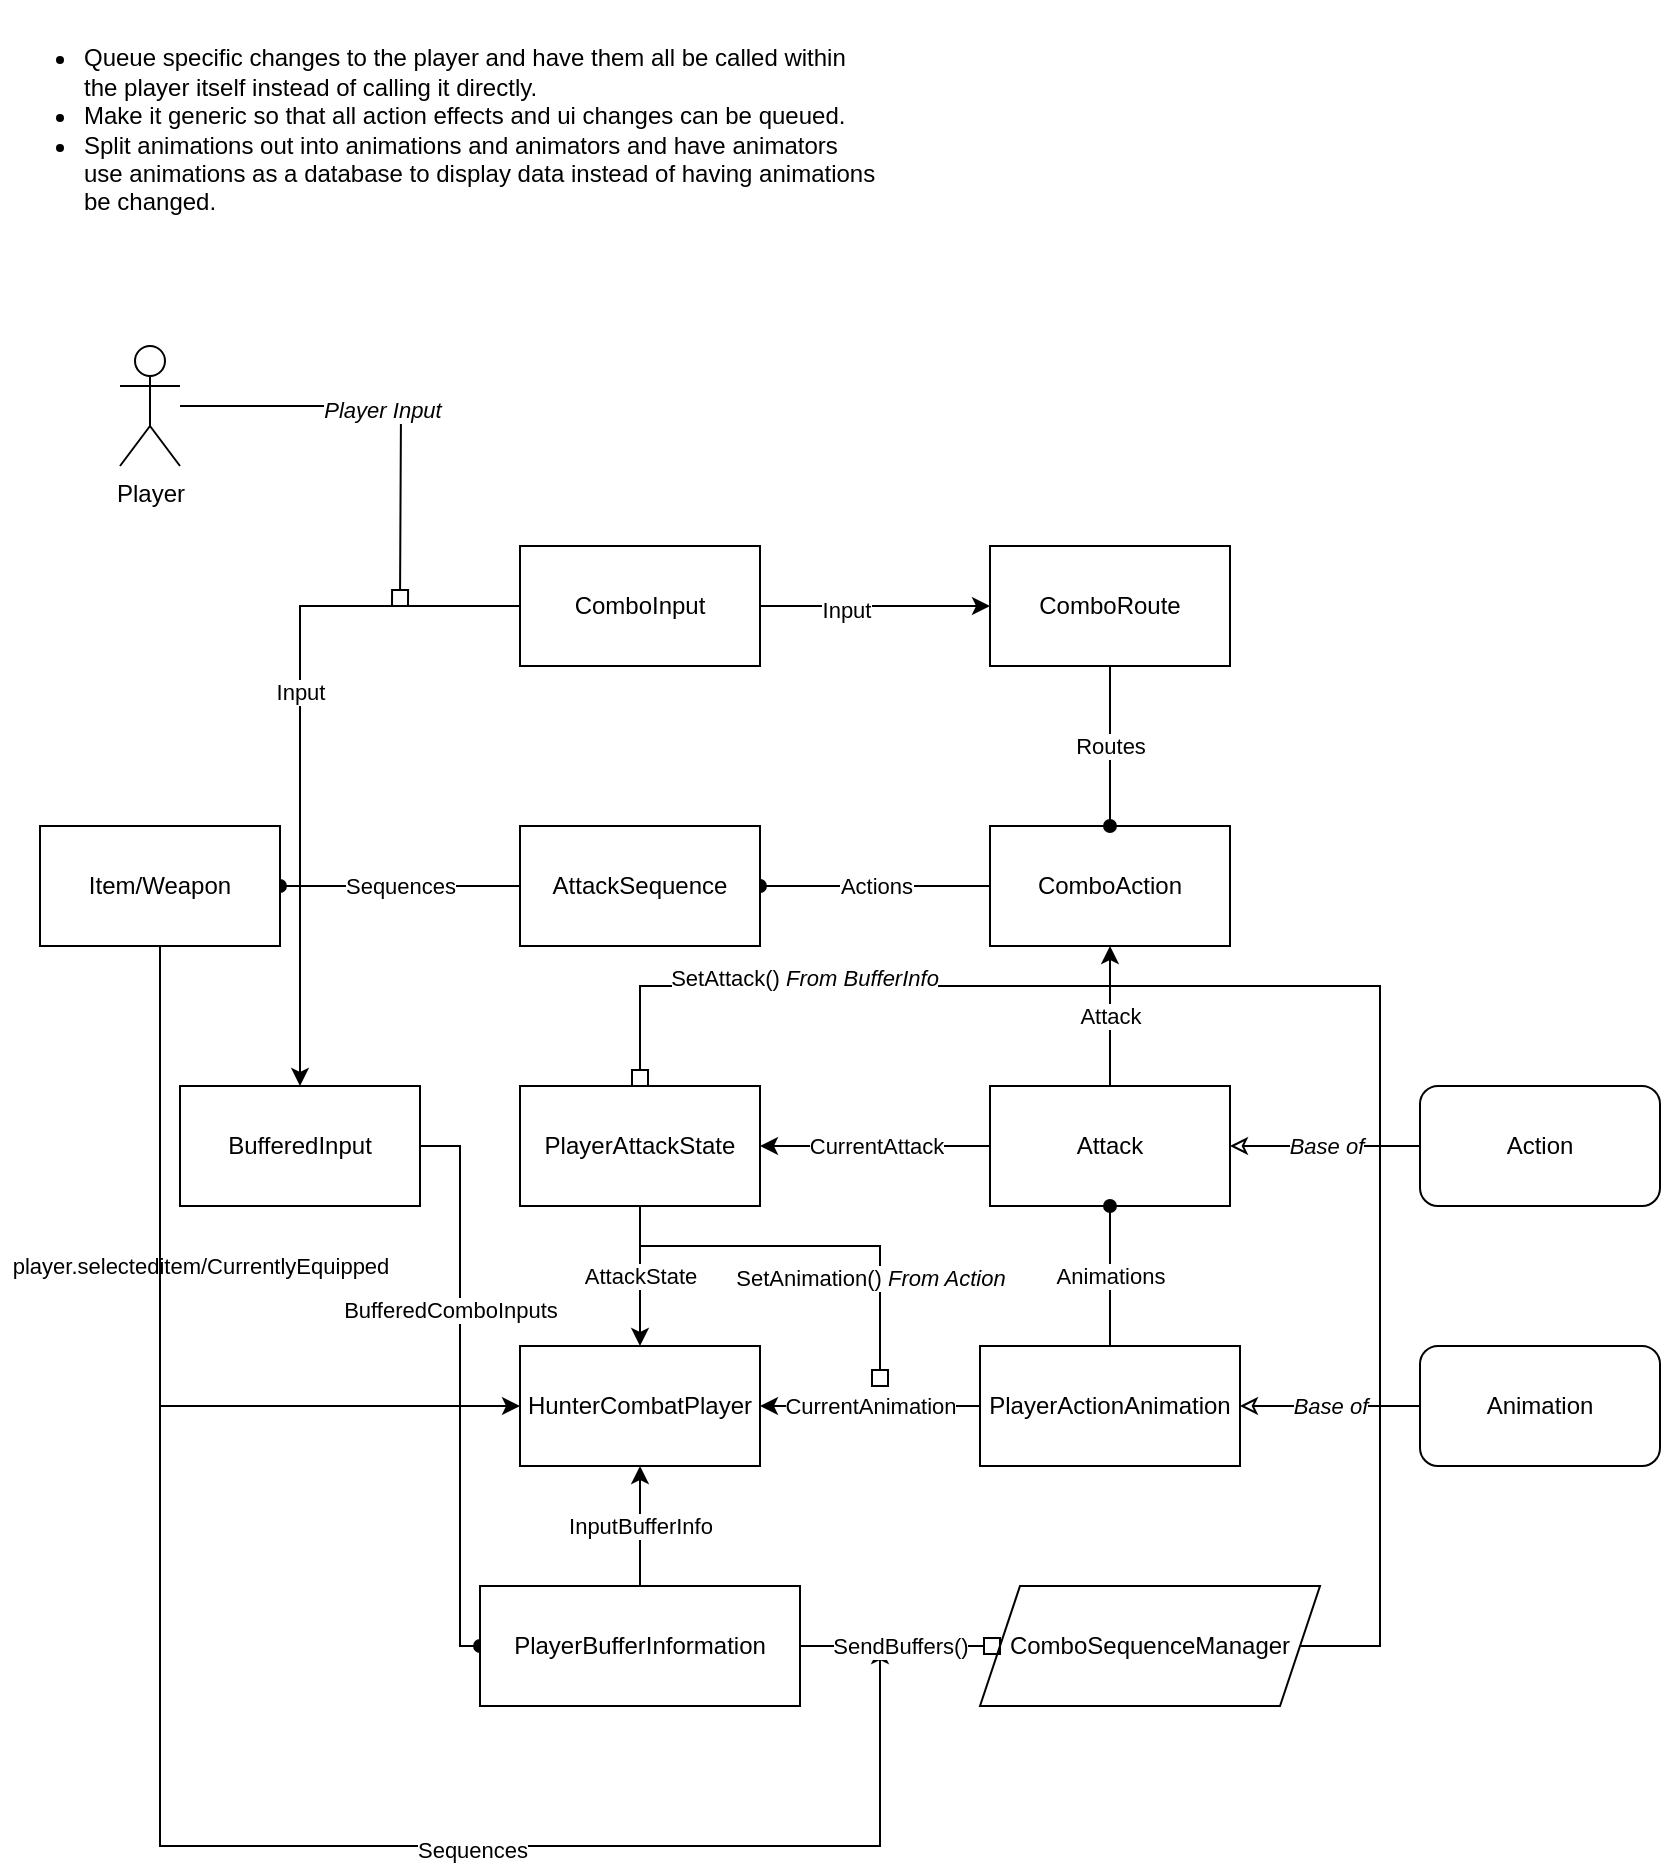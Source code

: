 <mxfile version="14.1.8" type="device"><diagram id="R2lEEEUBdFMjLlhIrx00" name="Page-1"><mxGraphModel dx="1002" dy="743" grid="1" gridSize="10" guides="1" tooltips="1" connect="1" arrows="1" fold="1" page="1" pageScale="1" pageWidth="850" pageHeight="1100" math="0" shadow="0" extFonts="Permanent Marker^https://fonts.googleapis.com/css?family=Permanent+Marker"><root><mxCell id="0"/><mxCell id="1" parent="0"/><mxCell id="yECmY6yoAyD4uesoI0zX-11" value="CurrentAnimation" style="edgeStyle=orthogonalEdgeStyle;rounded=0;orthogonalLoop=1;jettySize=auto;html=1;entryX=0;entryY=0.5;entryDx=0;entryDy=0;endArrow=none;endFill=0;startArrow=classic;startFill=1;" parent="1" source="yECmY6yoAyD4uesoI0zX-1" target="yECmY6yoAyD4uesoI0zX-4" edge="1"><mxGeometry relative="1" as="geometry"/></mxCell><mxCell id="yECmY6yoAyD4uesoI0zX-13" value="AttackState" style="edgeStyle=orthogonalEdgeStyle;rounded=0;orthogonalLoop=1;jettySize=auto;html=1;entryX=0.5;entryY=1;entryDx=0;entryDy=0;startArrow=classic;startFill=1;endArrow=none;endFill=0;" parent="1" source="yECmY6yoAyD4uesoI0zX-1" target="yECmY6yoAyD4uesoI0zX-9" edge="1"><mxGeometry relative="1" as="geometry"/></mxCell><mxCell id="yECmY6yoAyD4uesoI0zX-1" value="HunterCombatPlayer" style="rounded=0;whiteSpace=wrap;html=1;" parent="1" vertex="1"><mxGeometry x="260" y="673" width="120" height="60" as="geometry"/></mxCell><mxCell id="yECmY6yoAyD4uesoI0zX-20" value="Attack" style="edgeStyle=orthogonalEdgeStyle;rounded=0;orthogonalLoop=1;jettySize=auto;html=1;entryX=0.5;entryY=1;entryDx=0;entryDy=0;startArrow=none;startFill=0;endArrow=classic;endFill=1;" parent="1" source="yECmY6yoAyD4uesoI0zX-2" target="yECmY6yoAyD4uesoI0zX-6" edge="1"><mxGeometry relative="1" as="geometry"/></mxCell><mxCell id="irDvKWuwar_kOG9QiFZ4-3" value="CurrentAttack" style="edgeStyle=orthogonalEdgeStyle;rounded=0;orthogonalLoop=1;jettySize=auto;html=1;entryX=1;entryY=0.5;entryDx=0;entryDy=0;" edge="1" parent="1" source="yECmY6yoAyD4uesoI0zX-2" target="yECmY6yoAyD4uesoI0zX-9"><mxGeometry relative="1" as="geometry"/></mxCell><mxCell id="yECmY6yoAyD4uesoI0zX-2" value="Attack" style="rounded=0;whiteSpace=wrap;html=1;" parent="1" vertex="1"><mxGeometry x="495" y="543" width="120" height="60" as="geometry"/></mxCell><mxCell id="yECmY6yoAyD4uesoI0zX-17" value="Base of" style="edgeStyle=orthogonalEdgeStyle;rounded=0;orthogonalLoop=1;jettySize=auto;html=1;startArrow=none;startFill=0;endArrow=classic;endFill=0;fontStyle=2" parent="1" source="yECmY6yoAyD4uesoI0zX-3" target="yECmY6yoAyD4uesoI0zX-2" edge="1"><mxGeometry relative="1" as="geometry"/></mxCell><mxCell id="yECmY6yoAyD4uesoI0zX-3" value="Action" style="rounded=1;whiteSpace=wrap;html=1;" parent="1" vertex="1"><mxGeometry x="710" y="543" width="120" height="60" as="geometry"/></mxCell><mxCell id="yECmY6yoAyD4uesoI0zX-18" value="&lt;i&gt;Base of&lt;/i&gt;" style="edgeStyle=orthogonalEdgeStyle;rounded=0;orthogonalLoop=1;jettySize=auto;html=1;startArrow=classic;startFill=0;endArrow=none;endFill=0;" parent="1" source="yECmY6yoAyD4uesoI0zX-4" target="yECmY6yoAyD4uesoI0zX-5" edge="1"><mxGeometry relative="1" as="geometry"/></mxCell><mxCell id="yECmY6yoAyD4uesoI0zX-24" value="Animations" style="edgeStyle=orthogonalEdgeStyle;rounded=0;orthogonalLoop=1;jettySize=auto;html=1;entryX=0.5;entryY=1;entryDx=0;entryDy=0;startArrow=none;startFill=0;endArrow=oval;endFill=1;" parent="1" source="yECmY6yoAyD4uesoI0zX-4" target="yECmY6yoAyD4uesoI0zX-2" edge="1"><mxGeometry relative="1" as="geometry"/></mxCell><mxCell id="yECmY6yoAyD4uesoI0zX-4" value="PlayerActionAnimation" style="rounded=0;whiteSpace=wrap;html=1;" parent="1" vertex="1"><mxGeometry x="490" y="673" width="130" height="60" as="geometry"/></mxCell><mxCell id="yECmY6yoAyD4uesoI0zX-5" value="Animation" style="rounded=1;whiteSpace=wrap;html=1;" parent="1" vertex="1"><mxGeometry x="710" y="673" width="120" height="60" as="geometry"/></mxCell><mxCell id="yECmY6yoAyD4uesoI0zX-23" value="Actions" style="edgeStyle=orthogonalEdgeStyle;rounded=0;orthogonalLoop=1;jettySize=auto;html=1;entryX=1;entryY=0.5;entryDx=0;entryDy=0;startArrow=none;startFill=0;endArrow=oval;endFill=1;" parent="1" source="yECmY6yoAyD4uesoI0zX-6" target="yECmY6yoAyD4uesoI0zX-7" edge="1"><mxGeometry relative="1" as="geometry"/></mxCell><mxCell id="yECmY6yoAyD4uesoI0zX-6" value="ComboAction" style="rounded=0;whiteSpace=wrap;html=1;" parent="1" vertex="1"><mxGeometry x="495" y="413" width="120" height="60" as="geometry"/></mxCell><mxCell id="yECmY6yoAyD4uesoI0zX-7" value="AttackSequence" style="rounded=0;whiteSpace=wrap;html=1;" parent="1" vertex="1"><mxGeometry x="260" y="413" width="120" height="60" as="geometry"/></mxCell><mxCell id="yECmY6yoAyD4uesoI0zX-14" value="Routes" style="edgeStyle=orthogonalEdgeStyle;rounded=0;orthogonalLoop=1;jettySize=auto;html=1;entryX=0.5;entryY=0;entryDx=0;entryDy=0;startArrow=none;startFill=0;endArrow=oval;endFill=1;" parent="1" source="yECmY6yoAyD4uesoI0zX-8" target="yECmY6yoAyD4uesoI0zX-6" edge="1"><mxGeometry relative="1" as="geometry"/></mxCell><mxCell id="irDvKWuwar_kOG9QiFZ4-11" style="edgeStyle=orthogonalEdgeStyle;rounded=0;orthogonalLoop=1;jettySize=auto;html=1;endArrow=none;endFill=0;entryX=1;entryY=0.5;entryDx=0;entryDy=0;startArrow=classic;startFill=1;" edge="1" parent="1" source="yECmY6yoAyD4uesoI0zX-8" target="irDvKWuwar_kOG9QiFZ4-9"><mxGeometry relative="1" as="geometry"><mxPoint x="190" y="323" as="targetPoint"/></mxGeometry></mxCell><mxCell id="irDvKWuwar_kOG9QiFZ4-12" value="Input" style="edgeLabel;html=1;align=center;verticalAlign=middle;resizable=0;points=[];" vertex="1" connectable="0" parent="irDvKWuwar_kOG9QiFZ4-11"><mxGeometry x="0.264" y="2" relative="1" as="geometry"><mxPoint as="offset"/></mxGeometry></mxCell><mxCell id="yECmY6yoAyD4uesoI0zX-8" value="ComboRoute" style="rounded=0;whiteSpace=wrap;html=1;" parent="1" vertex="1"><mxGeometry x="495" y="273" width="120" height="60" as="geometry"/></mxCell><mxCell id="irDvKWuwar_kOG9QiFZ4-6" style="edgeStyle=orthogonalEdgeStyle;rounded=0;orthogonalLoop=1;jettySize=auto;html=1;endArrow=box;endFill=0;" edge="1" parent="1" source="yECmY6yoAyD4uesoI0zX-9"><mxGeometry relative="1" as="geometry"><mxPoint x="440" y="693" as="targetPoint"/><Array as="points"><mxPoint x="320" y="623"/><mxPoint x="440" y="623"/></Array></mxGeometry></mxCell><mxCell id="irDvKWuwar_kOG9QiFZ4-8" value="SetAnimation() &lt;i&gt;From Action&lt;/i&gt;" style="edgeLabel;html=1;align=center;verticalAlign=middle;resizable=0;points=[];" vertex="1" connectable="0" parent="irDvKWuwar_kOG9QiFZ4-6"><mxGeometry x="0.486" y="-5" relative="1" as="geometry"><mxPoint as="offset"/></mxGeometry></mxCell><mxCell id="yECmY6yoAyD4uesoI0zX-9" value="PlayerAttackState" style="rounded=0;whiteSpace=wrap;html=1;" parent="1" vertex="1"><mxGeometry x="260" y="543" width="120" height="60" as="geometry"/></mxCell><mxCell id="yECmY6yoAyD4uesoI0zX-22" value="Sequences" style="edgeStyle=orthogonalEdgeStyle;rounded=0;orthogonalLoop=1;jettySize=auto;html=1;entryX=0;entryY=0.5;entryDx=0;entryDy=0;startArrow=oval;startFill=1;endArrow=none;endFill=0;" parent="1" source="yECmY6yoAyD4uesoI0zX-21" target="yECmY6yoAyD4uesoI0zX-7" edge="1"><mxGeometry relative="1" as="geometry"/></mxCell><mxCell id="irDvKWuwar_kOG9QiFZ4-1" style="edgeStyle=orthogonalEdgeStyle;rounded=0;orthogonalLoop=1;jettySize=auto;html=1;entryX=0;entryY=0.5;entryDx=0;entryDy=0;" edge="1" parent="1" source="yECmY6yoAyD4uesoI0zX-21" target="yECmY6yoAyD4uesoI0zX-1"><mxGeometry relative="1" as="geometry"><mxPoint x="80" y="703" as="targetPoint"/><Array as="points"><mxPoint x="80" y="703"/></Array></mxGeometry></mxCell><mxCell id="irDvKWuwar_kOG9QiFZ4-2" value="player.selecteditem/CurrentlyEquipped" style="edgeLabel;html=1;align=center;verticalAlign=middle;resizable=0;points=[];" vertex="1" connectable="0" parent="irDvKWuwar_kOG9QiFZ4-1"><mxGeometry x="-0.185" y="-1" relative="1" as="geometry"><mxPoint x="21" y="-7" as="offset"/></mxGeometry></mxCell><mxCell id="irDvKWuwar_kOG9QiFZ4-30" style="edgeStyle=orthogonalEdgeStyle;rounded=0;orthogonalLoop=1;jettySize=auto;html=1;startArrow=none;startFill=0;endArrow=classic;endFill=1;" edge="1" parent="1" source="yECmY6yoAyD4uesoI0zX-21"><mxGeometry relative="1" as="geometry"><mxPoint x="440" y="823" as="targetPoint"/><Array as="points"><mxPoint x="80" y="923"/><mxPoint x="440" y="923"/><mxPoint x="440" y="853"/></Array></mxGeometry></mxCell><mxCell id="irDvKWuwar_kOG9QiFZ4-31" value="Sequences" style="edgeLabel;html=1;align=center;verticalAlign=middle;resizable=0;points=[];" vertex="1" connectable="0" parent="irDvKWuwar_kOG9QiFZ4-30"><mxGeometry x="0.332" y="-2" relative="1" as="geometry"><mxPoint as="offset"/></mxGeometry></mxCell><mxCell id="yECmY6yoAyD4uesoI0zX-21" value="Item/Weapon" style="rounded=0;whiteSpace=wrap;html=1;" parent="1" vertex="1"><mxGeometry x="20" y="413" width="120" height="60" as="geometry"/></mxCell><mxCell id="yECmY6yoAyD4uesoI0zX-25" value="&lt;ul&gt;&lt;li&gt;Queue specific changes to the player and have them all be called within the player itself instead of calling it directly.&amp;nbsp;&lt;/li&gt;&lt;li&gt;Make it generic so that all action effects and ui changes can be queued.&lt;/li&gt;&lt;li&gt;Split animations out into animations and animators and have animators use animations as a database to display data instead of having animations be changed.&lt;/li&gt;&lt;/ul&gt;" style="text;html=1;strokeColor=none;fillColor=none;align=left;verticalAlign=middle;whiteSpace=wrap;rounded=0;" parent="1" vertex="1"><mxGeometry width="440" height="130" as="geometry"/></mxCell><mxCell id="irDvKWuwar_kOG9QiFZ4-18" style="edgeStyle=orthogonalEdgeStyle;rounded=0;orthogonalLoop=1;jettySize=auto;html=1;entryX=0;entryY=0.5;entryDx=0;entryDy=0;startArrow=none;startFill=0;endArrow=oval;endFill=1;exitX=1;exitY=0.5;exitDx=0;exitDy=0;" edge="1" parent="1" source="irDvKWuwar_kOG9QiFZ4-19" target="irDvKWuwar_kOG9QiFZ4-15"><mxGeometry relative="1" as="geometry"><Array as="points"><mxPoint x="230" y="573"/><mxPoint x="230" y="823"/></Array></mxGeometry></mxCell><mxCell id="irDvKWuwar_kOG9QiFZ4-20" value="BufferedComboInputs" style="edgeLabel;html=1;align=center;verticalAlign=middle;resizable=0;points=[];" vertex="1" connectable="0" parent="irDvKWuwar_kOG9QiFZ4-18"><mxGeometry x="-0.275" y="-5" relative="1" as="geometry"><mxPoint as="offset"/></mxGeometry></mxCell><mxCell id="irDvKWuwar_kOG9QiFZ4-21" style="edgeStyle=orthogonalEdgeStyle;rounded=0;orthogonalLoop=1;jettySize=auto;html=1;entryX=0.5;entryY=0;entryDx=0;entryDy=0;startArrow=none;startFill=0;endArrow=classic;endFill=1;" edge="1" parent="1" source="irDvKWuwar_kOG9QiFZ4-9" target="irDvKWuwar_kOG9QiFZ4-19"><mxGeometry relative="1" as="geometry"/></mxCell><mxCell id="irDvKWuwar_kOG9QiFZ4-22" value="Input" style="edgeLabel;html=1;align=center;verticalAlign=middle;resizable=0;points=[];" vertex="1" connectable="0" parent="irDvKWuwar_kOG9QiFZ4-21"><mxGeometry x="-0.134" relative="1" as="geometry"><mxPoint y="1" as="offset"/></mxGeometry></mxCell><mxCell id="irDvKWuwar_kOG9QiFZ4-9" value="ComboInput" style="rounded=0;whiteSpace=wrap;html=1;fontFamily=Helvetica;fontSize=12;fontColor=#000000;align=center;strokeColor=#000000;fillColor=#ffffff;" vertex="1" parent="1"><mxGeometry x="260" y="273" width="120" height="60" as="geometry"/></mxCell><mxCell id="irDvKWuwar_kOG9QiFZ4-24" style="edgeStyle=orthogonalEdgeStyle;rounded=0;orthogonalLoop=1;jettySize=auto;html=1;startArrow=none;startFill=0;endArrow=box;endFill=0;entryX=0.5;entryY=0;entryDx=0;entryDy=0;" edge="1" parent="1" source="irDvKWuwar_kOG9QiFZ4-14" target="yECmY6yoAyD4uesoI0zX-9"><mxGeometry relative="1" as="geometry"><mxPoint x="700" y="503" as="targetPoint"/><Array as="points"><mxPoint x="690" y="823"/><mxPoint x="690" y="493"/><mxPoint x="320" y="493"/></Array></mxGeometry></mxCell><mxCell id="irDvKWuwar_kOG9QiFZ4-25" value="SetAttack() &lt;i&gt;From BufferInfo&lt;/i&gt;" style="edgeLabel;html=1;align=center;verticalAlign=middle;resizable=0;points=[];" vertex="1" connectable="0" parent="irDvKWuwar_kOG9QiFZ4-24"><mxGeometry x="0.67" y="-4" relative="1" as="geometry"><mxPoint x="1" as="offset"/></mxGeometry></mxCell><mxCell id="irDvKWuwar_kOG9QiFZ4-14" value="ComboSequenceManager" style="shape=parallelogram;perimeter=parallelogramPerimeter;whiteSpace=wrap;html=1;fixedSize=1;" vertex="1" parent="1"><mxGeometry x="490" y="793" width="170" height="60" as="geometry"/></mxCell><mxCell id="irDvKWuwar_kOG9QiFZ4-16" value="InputBufferInfo" style="edgeStyle=orthogonalEdgeStyle;rounded=0;orthogonalLoop=1;jettySize=auto;html=1;entryX=0.5;entryY=1;entryDx=0;entryDy=0;startArrow=none;startFill=0;endArrow=classic;endFill=1;" edge="1" parent="1" source="irDvKWuwar_kOG9QiFZ4-15" target="yECmY6yoAyD4uesoI0zX-1"><mxGeometry relative="1" as="geometry"/></mxCell><mxCell id="irDvKWuwar_kOG9QiFZ4-23" value="SendBuffers()" style="edgeStyle=orthogonalEdgeStyle;rounded=0;orthogonalLoop=1;jettySize=auto;html=1;startArrow=none;startFill=0;endArrow=box;endFill=0;" edge="1" parent="1" source="irDvKWuwar_kOG9QiFZ4-15" target="irDvKWuwar_kOG9QiFZ4-14"><mxGeometry relative="1" as="geometry"/></mxCell><mxCell id="irDvKWuwar_kOG9QiFZ4-15" value="PlayerBufferInformation" style="rounded=0;whiteSpace=wrap;html=1;" vertex="1" parent="1"><mxGeometry x="240" y="793" width="160" height="60" as="geometry"/></mxCell><mxCell id="irDvKWuwar_kOG9QiFZ4-19" value="BufferedInput" style="rounded=0;whiteSpace=wrap;html=1;" vertex="1" parent="1"><mxGeometry x="90" y="543" width="120" height="60" as="geometry"/></mxCell><mxCell id="irDvKWuwar_kOG9QiFZ4-28" style="edgeStyle=orthogonalEdgeStyle;rounded=0;orthogonalLoop=1;jettySize=auto;html=1;startArrow=none;startFill=0;endArrow=box;endFill=0;" edge="1" parent="1" source="irDvKWuwar_kOG9QiFZ4-26"><mxGeometry relative="1" as="geometry"><mxPoint x="200" y="303" as="targetPoint"/></mxGeometry></mxCell><mxCell id="irDvKWuwar_kOG9QiFZ4-29" value="&lt;i&gt;Player Input&lt;/i&gt;" style="edgeLabel;html=1;align=center;verticalAlign=middle;resizable=0;points=[];" vertex="1" connectable="0" parent="irDvKWuwar_kOG9QiFZ4-28"><mxGeometry x="-0.052" y="-1" relative="1" as="geometry"><mxPoint x="1" y="1" as="offset"/></mxGeometry></mxCell><mxCell id="irDvKWuwar_kOG9QiFZ4-26" value="Player" style="shape=umlActor;verticalLabelPosition=bottom;verticalAlign=top;html=1;outlineConnect=0;" vertex="1" parent="1"><mxGeometry x="60" y="173" width="30" height="60" as="geometry"/></mxCell></root></mxGraphModel></diagram></mxfile>
